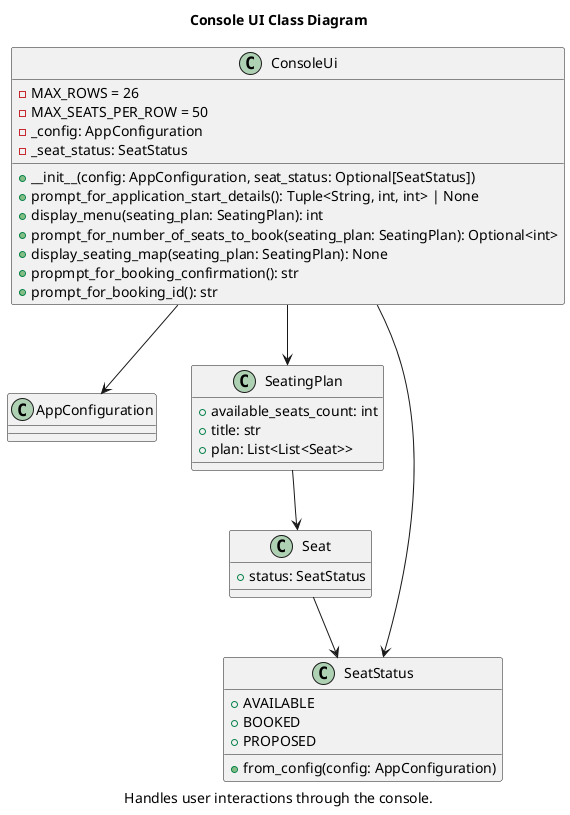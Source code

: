 ' java.exe -jar C:\Apps\bin\plantuml.jar .\docs\console_ui.puml
@startuml
title Console UI Class Diagram
caption Handles user interactions through the console.

class ConsoleUi {
    - MAX_ROWS = 26
    - MAX_SEATS_PER_ROW = 50
    - _config: AppConfiguration
    - _seat_status: SeatStatus
    + __init__(config: AppConfiguration, seat_status: Optional[SeatStatus])
    + prompt_for_application_start_details(): Tuple<String, int, int> | None
    + display_menu(seating_plan: SeatingPlan): int
    + prompt_for_number_of_seats_to_book(seating_plan: SeatingPlan): Optional<int>
    + display_seating_map(seating_plan: SeatingPlan): None
    + propmpt_for_booking_confirmation(): str
    + prompt_for_booking_id(): str
}

class AppConfiguration
class SeatingPlan {
    + available_seats_count: int
    + title: str
    + plan: List<List<Seat>>
}
class Seat {
    + status: SeatStatus
}
class SeatStatus {
    + AVAILABLE
    + BOOKED
    + PROPOSED
    + from_config(config: AppConfiguration)
}

ConsoleUi --> AppConfiguration
ConsoleUi --> SeatStatus
ConsoleUi --> SeatingPlan
SeatingPlan --> Seat
Seat --> SeatStatus

@enduml
